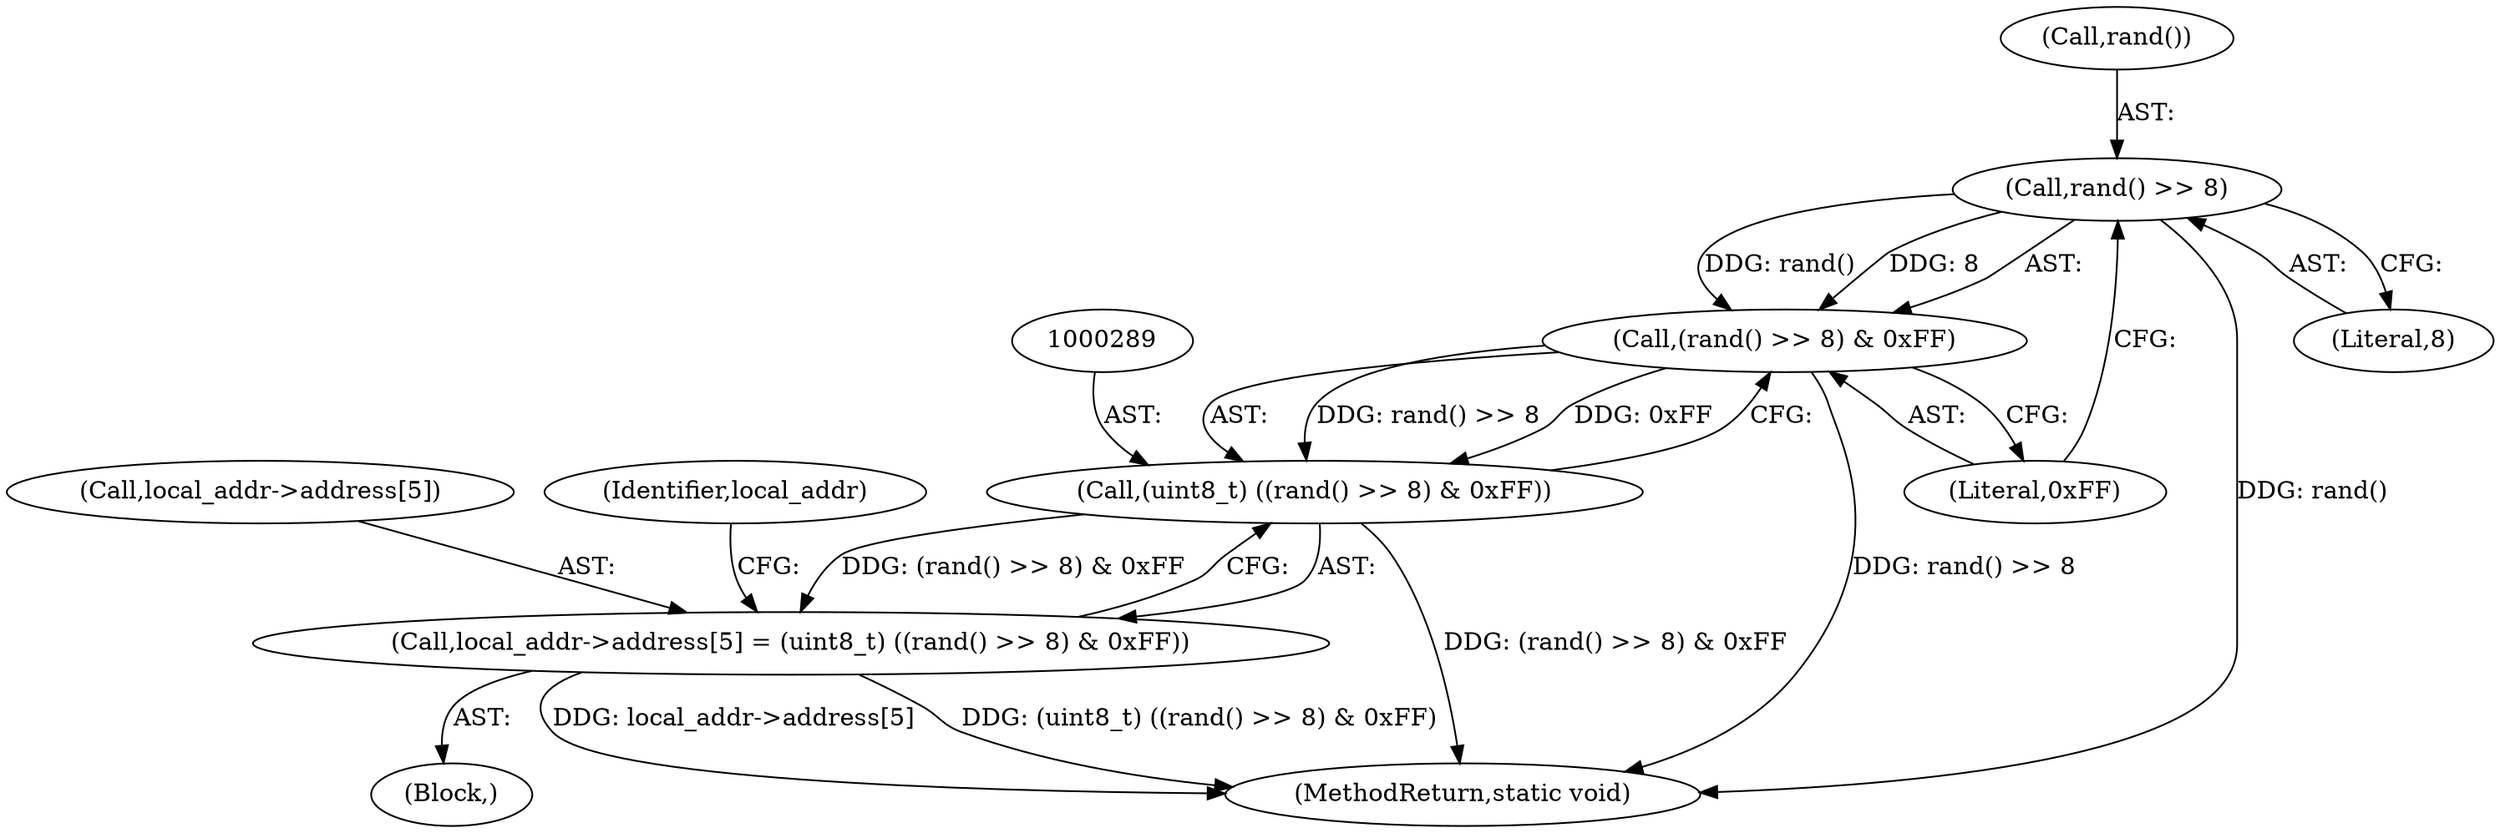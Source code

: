 digraph "0_Android_472271b153c5dc53c28beac55480a8d8434b2d5c_12@API" {
"1000291" [label="(Call,rand() >> 8)"];
"1000290" [label="(Call,(rand() >> 8) & 0xFF)"];
"1000288" [label="(Call,(uint8_t) ((rand() >> 8) & 0xFF))"];
"1000282" [label="(Call,local_addr->address[5] = (uint8_t) ((rand() >> 8) & 0xFF))"];
"1000283" [label="(Call,local_addr->address[5])"];
"1000294" [label="(Literal,0xFF)"];
"1000293" [label="(Literal,8)"];
"1000288" [label="(Call,(uint8_t) ((rand() >> 8) & 0xFF))"];
"1000296" [label="(Identifier,local_addr)"];
"1000290" [label="(Call,(rand() >> 8) & 0xFF)"];
"1000292" [label="(Call,rand())"];
"1000291" [label="(Call,rand() >> 8)"];
"1000222" [label="(Block,)"];
"1000282" [label="(Call,local_addr->address[5] = (uint8_t) ((rand() >> 8) & 0xFF))"];
"1000347" [label="(MethodReturn,static void)"];
"1000291" -> "1000290"  [label="AST: "];
"1000291" -> "1000293"  [label="CFG: "];
"1000292" -> "1000291"  [label="AST: "];
"1000293" -> "1000291"  [label="AST: "];
"1000294" -> "1000291"  [label="CFG: "];
"1000291" -> "1000347"  [label="DDG: rand()"];
"1000291" -> "1000290"  [label="DDG: rand()"];
"1000291" -> "1000290"  [label="DDG: 8"];
"1000290" -> "1000288"  [label="AST: "];
"1000290" -> "1000294"  [label="CFG: "];
"1000294" -> "1000290"  [label="AST: "];
"1000288" -> "1000290"  [label="CFG: "];
"1000290" -> "1000347"  [label="DDG: rand() >> 8"];
"1000290" -> "1000288"  [label="DDG: rand() >> 8"];
"1000290" -> "1000288"  [label="DDG: 0xFF"];
"1000288" -> "1000282"  [label="AST: "];
"1000289" -> "1000288"  [label="AST: "];
"1000282" -> "1000288"  [label="CFG: "];
"1000288" -> "1000347"  [label="DDG: (rand() >> 8) & 0xFF"];
"1000288" -> "1000282"  [label="DDG: (rand() >> 8) & 0xFF"];
"1000282" -> "1000222"  [label="AST: "];
"1000283" -> "1000282"  [label="AST: "];
"1000296" -> "1000282"  [label="CFG: "];
"1000282" -> "1000347"  [label="DDG: (uint8_t) ((rand() >> 8) & 0xFF)"];
"1000282" -> "1000347"  [label="DDG: local_addr->address[5]"];
}
